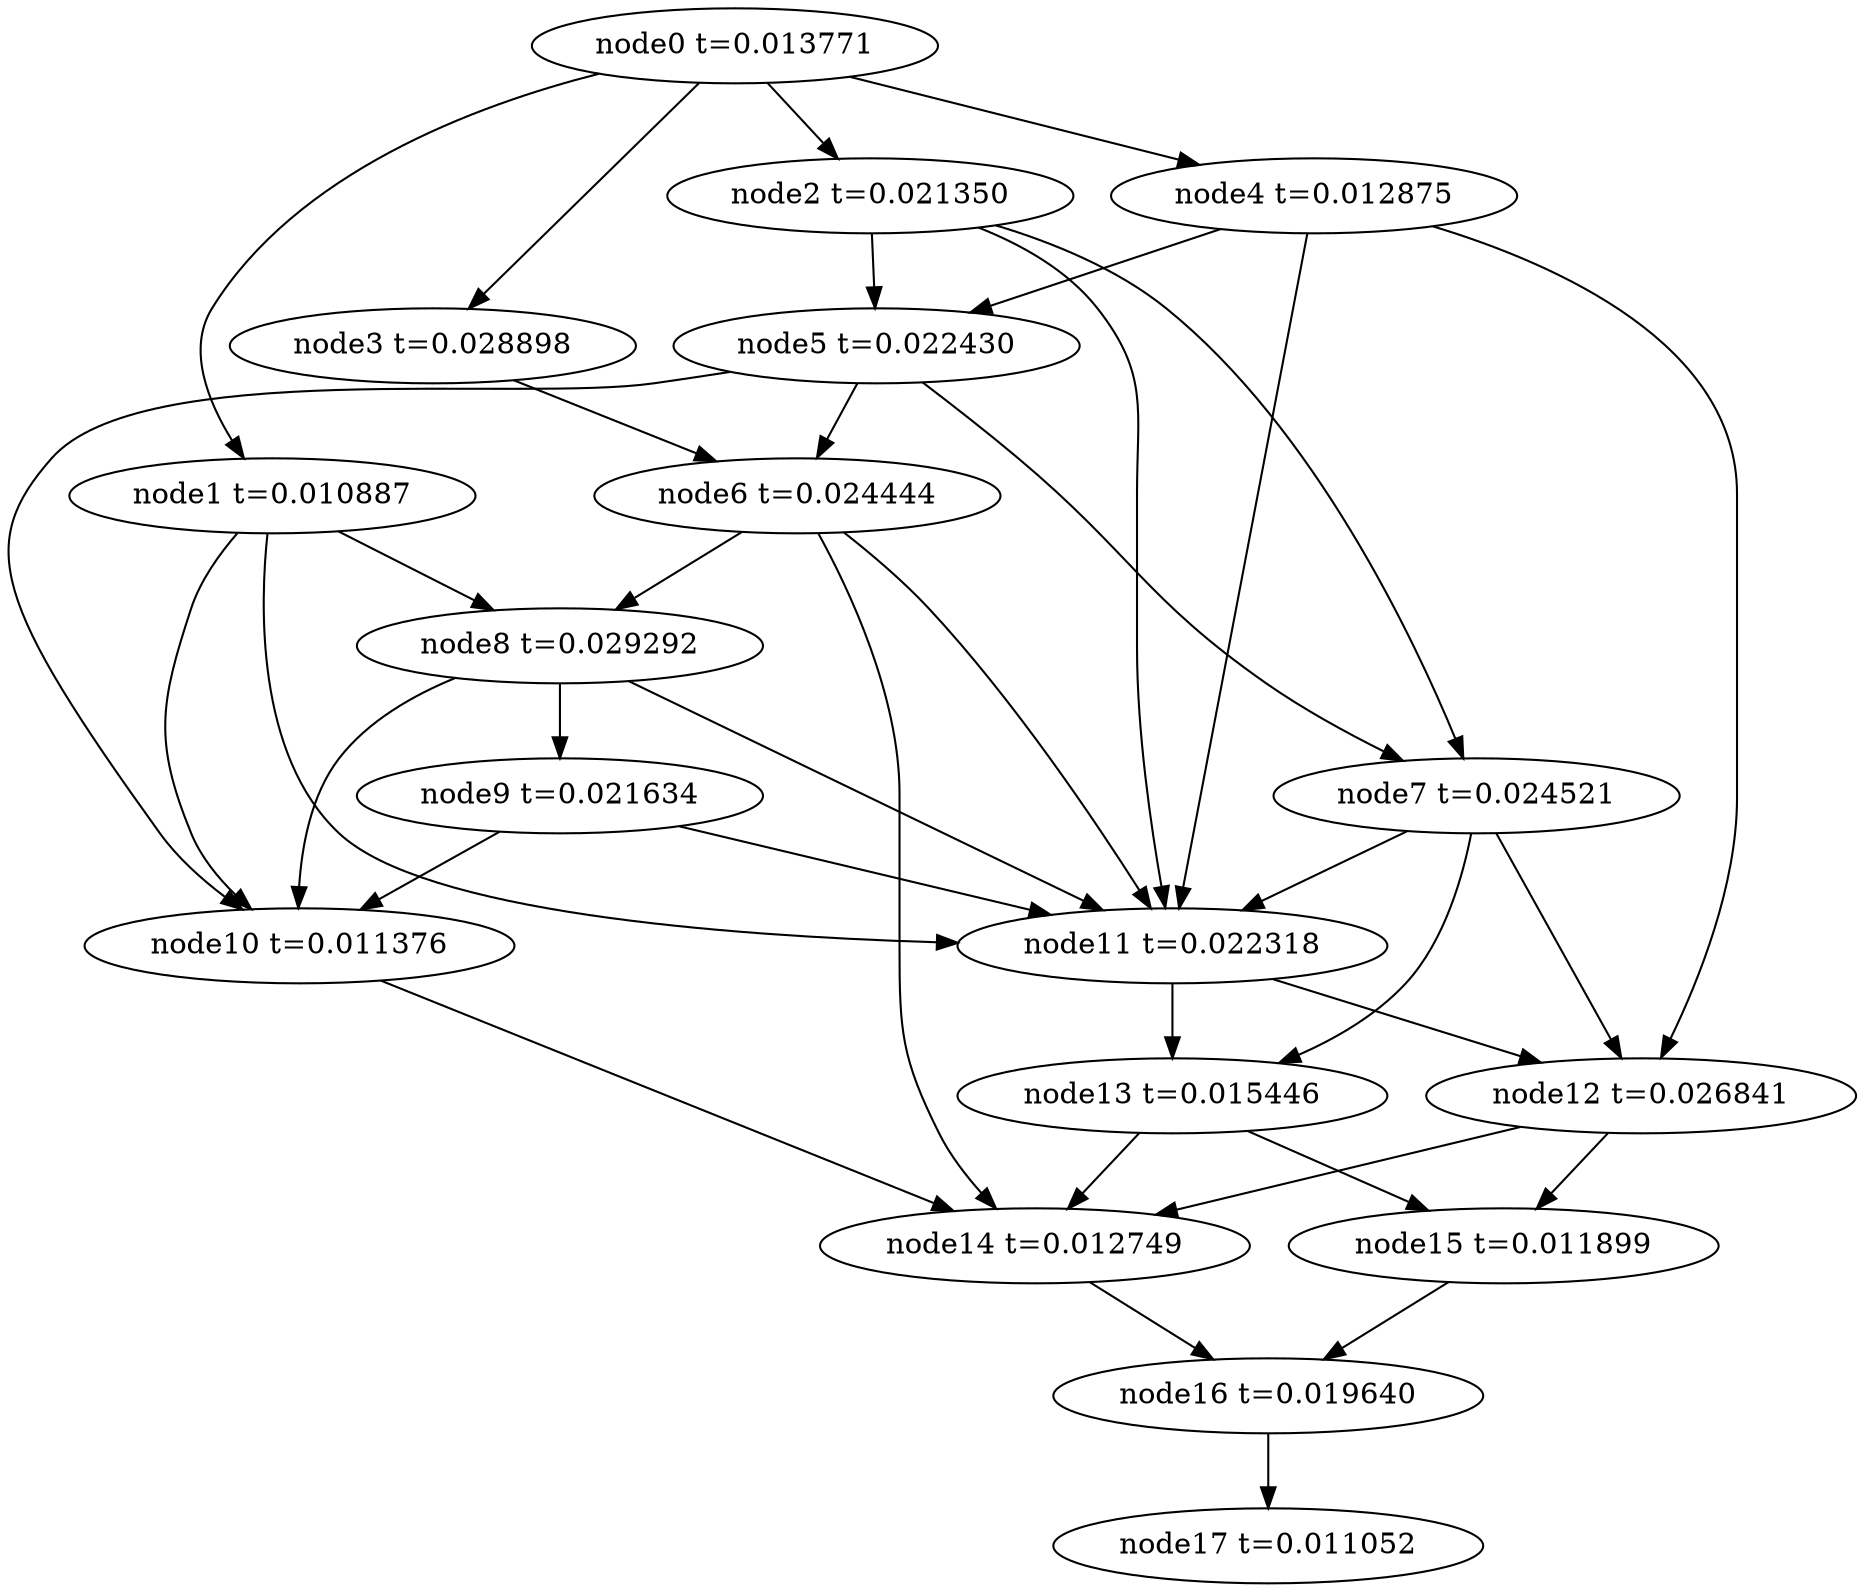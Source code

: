 digraph g{
	node17[label="node17 t=0.011052"]
	node16 -> node17
	node16[label="node16 t=0.019640"];
	node15 -> node16
	node15[label="node15 t=0.011899"];
	node14 -> node16
	node14[label="node14 t=0.012749"];
	node13 -> node15
	node13 -> node14
	node13[label="node13 t=0.015446"];
	node12 -> node15
	node12 -> node14
	node12[label="node12 t=0.026841"];
	node11 -> node13
	node11 -> node12
	node11[label="node11 t=0.022318"];
	node10 -> node14
	node10[label="node10 t=0.011376"];
	node9 -> node11
	node9 -> node10
	node9[label="node9 t=0.021634"];
	node8 -> node11
	node8 -> node10
	node8 -> node9
	node8[label="node8 t=0.029292"];
	node7 -> node13
	node7 -> node12
	node7 -> node11
	node7[label="node7 t=0.024521"];
	node6 -> node14
	node6 -> node11
	node6 -> node8
	node6[label="node6 t=0.024444"];
	node5 -> node10
	node5 -> node7
	node5 -> node6
	node5[label="node5 t=0.022430"];
	node4 -> node12
	node4 -> node11
	node4 -> node5
	node4[label="node4 t=0.012875"];
	node3 -> node6
	node3[label="node3 t=0.028898"];
	node2 -> node11
	node2 -> node7
	node2 -> node5
	node2[label="node2 t=0.021350"];
	node1 -> node11
	node1 -> node10
	node1 -> node8
	node1[label="node1 t=0.010887"];
	node0 -> node4
	node0 -> node3
	node0 -> node2
	node0 -> node1
	node0[label="node0 t=0.013771"];
}
